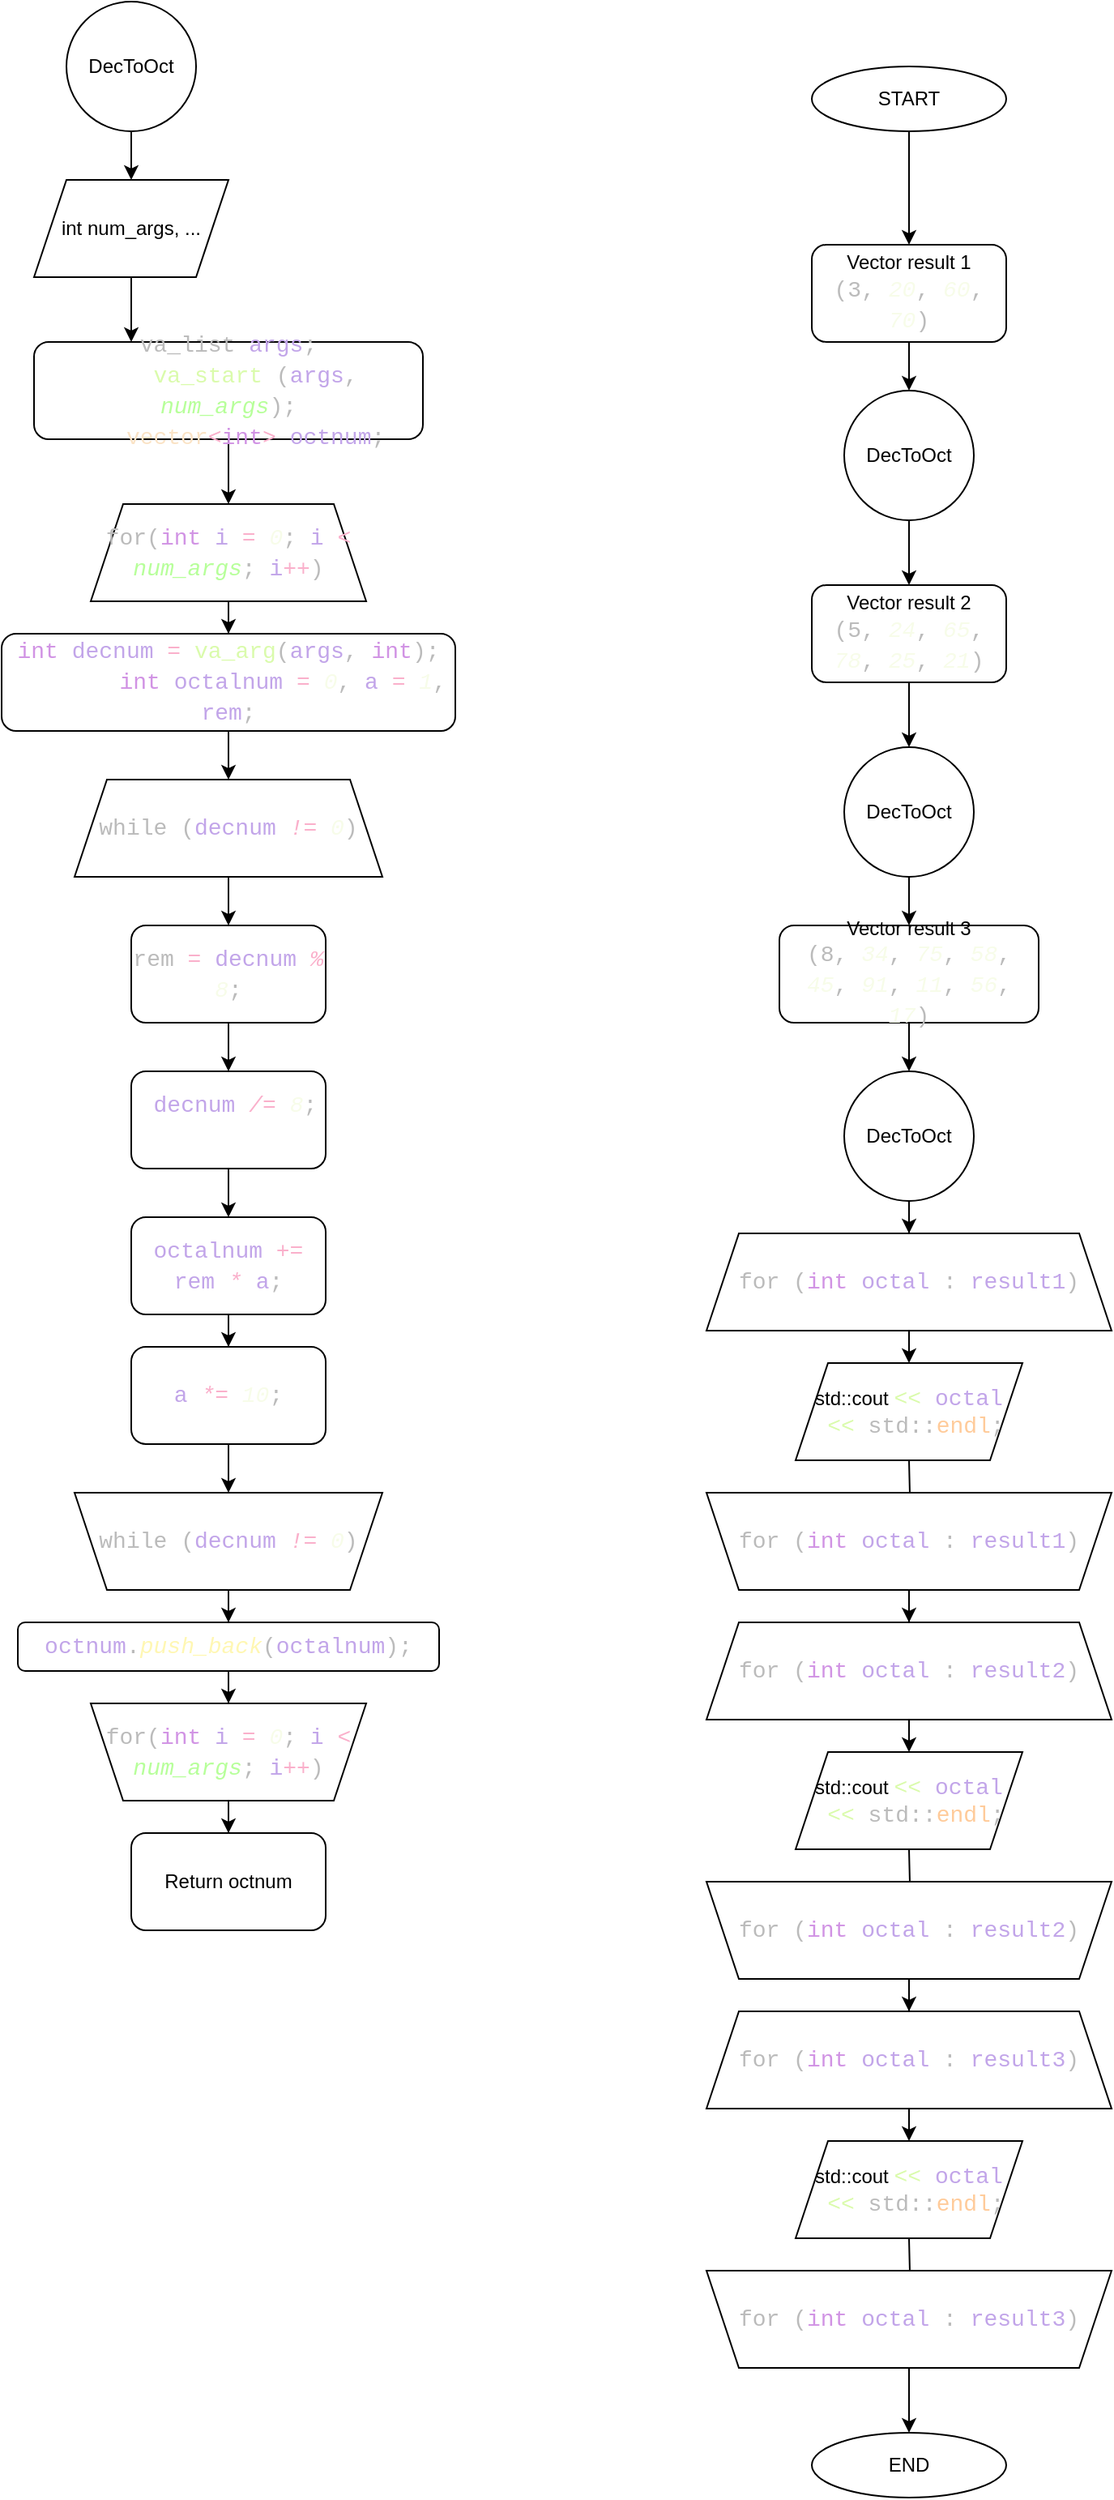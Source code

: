 <mxfile version="21.7.5" type="device">
  <diagram name="Сторінка-1" id="5yrO968oGv0XXTzRiIef">
    <mxGraphModel dx="2590" dy="1745" grid="1" gridSize="10" guides="1" tooltips="1" connect="1" arrows="1" fold="1" page="1" pageScale="1" pageWidth="827" pageHeight="1169" math="0" shadow="0">
      <root>
        <mxCell id="0" />
        <mxCell id="1" parent="0" />
        <mxCell id="MI_QVqifmA2h6uPWoU6A-3" value="" style="edgeStyle=orthogonalEdgeStyle;rounded=0;orthogonalLoop=1;jettySize=auto;html=1;" edge="1" parent="1" source="MI_QVqifmA2h6uPWoU6A-1" target="MI_QVqifmA2h6uPWoU6A-2">
          <mxGeometry relative="1" as="geometry" />
        </mxCell>
        <mxCell id="MI_QVqifmA2h6uPWoU6A-1" value="DecToOct&lt;br&gt;" style="ellipse;whiteSpace=wrap;html=1;aspect=fixed;" vertex="1" parent="1">
          <mxGeometry x="50" width="80" height="80" as="geometry" />
        </mxCell>
        <mxCell id="MI_QVqifmA2h6uPWoU6A-5" value="" style="edgeStyle=orthogonalEdgeStyle;rounded=0;orthogonalLoop=1;jettySize=auto;html=1;" edge="1" parent="1" source="MI_QVqifmA2h6uPWoU6A-2">
          <mxGeometry relative="1" as="geometry">
            <mxPoint x="90" y="210" as="targetPoint" />
          </mxGeometry>
        </mxCell>
        <mxCell id="MI_QVqifmA2h6uPWoU6A-2" value="int num_args, ..." style="shape=parallelogram;perimeter=parallelogramPerimeter;whiteSpace=wrap;html=1;fixedSize=1;" vertex="1" parent="1">
          <mxGeometry x="30" y="110" width="120" height="60" as="geometry" />
        </mxCell>
        <mxCell id="MI_QVqifmA2h6uPWoU6A-8" value="" style="edgeStyle=orthogonalEdgeStyle;rounded=0;orthogonalLoop=1;jettySize=auto;html=1;" edge="1" parent="1" source="MI_QVqifmA2h6uPWoU6A-6" target="MI_QVqifmA2h6uPWoU6A-7">
          <mxGeometry relative="1" as="geometry" />
        </mxCell>
        <mxCell id="MI_QVqifmA2h6uPWoU6A-6" value="&lt;div style=&quot;color: rgb(187, 187, 187); font-family: Consolas, &amp;quot;Courier New&amp;quot;, monospace; font-size: 14px; line-height: 19px;&quot;&gt;&lt;div style=&quot;&quot;&gt;va_list &lt;span style=&quot;color: rgb(194, 165, 233);&quot;&gt;args&lt;/span&gt;;&lt;/div&gt;&lt;div style=&quot;&quot;&gt;&amp;nbsp; &amp;nbsp; &lt;span style=&quot;color: #dafbac;&quot;&gt;va_start&lt;/span&gt; (&lt;span style=&quot;color: #c2a5e9;&quot;&gt;args&lt;/span&gt;, &lt;span style=&quot;color: #b7ff9a;font-style: italic;&quot;&gt;num_args&lt;/span&gt;);&lt;/div&gt;&lt;div style=&quot;&quot;&gt;&amp;nbsp; &amp;nbsp; &lt;span style=&quot;color: rgb(250, 227, 198);&quot;&gt;vector&lt;/span&gt;&lt;span style=&quot;color: rgb(250, 176, 203); font-style: italic;&quot;&gt;&amp;lt;&lt;/span&gt;&lt;span style=&quot;color: rgb(209, 147, 228);&quot;&gt;int&lt;/span&gt;&lt;span style=&quot;color: rgb(250, 176, 203); font-style: italic;&quot;&gt;&amp;gt;&lt;/span&gt; &lt;span style=&quot;color: rgb(194, 165, 233);&quot;&gt;octnum&lt;/span&gt;;&lt;/div&gt;&lt;/div&gt;" style="rounded=1;whiteSpace=wrap;html=1;" vertex="1" parent="1">
          <mxGeometry x="30" y="210" width="240" height="60" as="geometry" />
        </mxCell>
        <mxCell id="MI_QVqifmA2h6uPWoU6A-10" value="" style="edgeStyle=orthogonalEdgeStyle;rounded=0;orthogonalLoop=1;jettySize=auto;html=1;" edge="1" parent="1" source="MI_QVqifmA2h6uPWoU6A-7" target="MI_QVqifmA2h6uPWoU6A-9">
          <mxGeometry relative="1" as="geometry" />
        </mxCell>
        <mxCell id="MI_QVqifmA2h6uPWoU6A-7" value="&lt;div style=&quot;color: rgb(187, 187, 187); font-family: Consolas, &amp;quot;Courier New&amp;quot;, monospace; font-size: 14px; line-height: 19px;&quot;&gt;for(&lt;span style=&quot;color: rgb(209, 147, 228);&quot;&gt;int&lt;/span&gt; &lt;span style=&quot;color: rgb(194, 165, 233);&quot;&gt;i&lt;/span&gt; &lt;span style=&quot;color: rgb(250, 176, 203); font-style: italic;&quot;&gt;=&lt;/span&gt; &lt;span style=&quot;color: rgb(247, 252, 233); font-style: italic;&quot;&gt;0&lt;/span&gt;; &lt;span style=&quot;color: rgb(194, 165, 233);&quot;&gt;i&lt;/span&gt; &lt;span style=&quot;color: rgb(250, 176, 203); font-style: italic;&quot;&gt;&amp;lt;&lt;/span&gt; &lt;span style=&quot;color: rgb(183, 255, 154); font-style: italic;&quot;&gt;num_args&lt;/span&gt;; &lt;span style=&quot;color: rgb(194, 165, 233);&quot;&gt;i&lt;/span&gt;&lt;span style=&quot;color: rgb(250, 176, 203); font-style: italic;&quot;&gt;++&lt;/span&gt;)&lt;/div&gt;" style="shape=trapezoid;perimeter=trapezoidPerimeter;whiteSpace=wrap;html=1;fixedSize=1;" vertex="1" parent="1">
          <mxGeometry x="65" y="310" width="170" height="60" as="geometry" />
        </mxCell>
        <mxCell id="MI_QVqifmA2h6uPWoU6A-14" value="" style="edgeStyle=orthogonalEdgeStyle;rounded=0;orthogonalLoop=1;jettySize=auto;html=1;" edge="1" parent="1" source="MI_QVqifmA2h6uPWoU6A-9" target="MI_QVqifmA2h6uPWoU6A-13">
          <mxGeometry relative="1" as="geometry" />
        </mxCell>
        <mxCell id="MI_QVqifmA2h6uPWoU6A-9" value="&lt;br&gt;&lt;div style=&quot;color: rgb(187, 187, 187); font-family: Consolas, &amp;quot;Courier New&amp;quot;, monospace; font-weight: normal; font-size: 14px; line-height: 19px;&quot;&gt;&lt;div&gt;&lt;span style=&quot;color: #d193e4;&quot;&gt;int&lt;/span&gt;&lt;span style=&quot;color: #bbbbbb;&quot;&gt; &lt;/span&gt;&lt;span style=&quot;color: #c2a5e9;&quot;&gt;decnum&lt;/span&gt;&lt;span style=&quot;color: #bbbbbb;&quot;&gt; &lt;/span&gt;&lt;span style=&quot;color: #fab0cb;font-style: italic;&quot;&gt;=&lt;/span&gt;&lt;span style=&quot;color: #bbbbbb;&quot;&gt; &lt;/span&gt;&lt;span style=&quot;color: #dafbac;&quot;&gt;va_arg&lt;/span&gt;&lt;span style=&quot;color: #bbbbbb;&quot;&gt;(&lt;/span&gt;&lt;span style=&quot;color: #c2a5e9;&quot;&gt;args&lt;/span&gt;&lt;span style=&quot;color: #bbbbbb;&quot;&gt;, &lt;/span&gt;&lt;span style=&quot;color: #d193e4;&quot;&gt;int&lt;/span&gt;&lt;span style=&quot;color: #bbbbbb;&quot;&gt;);&lt;/span&gt;&lt;/div&gt;&lt;div&gt;&lt;span style=&quot;color: #bbbbbb;&quot;&gt;&amp;nbsp; &amp;nbsp; &amp;nbsp; &amp;nbsp; &lt;/span&gt;&lt;span style=&quot;color: #d193e4;&quot;&gt;int&lt;/span&gt;&lt;span style=&quot;color: #bbbbbb;&quot;&gt; &lt;/span&gt;&lt;span style=&quot;color: #c2a5e9;&quot;&gt;octalnum&lt;/span&gt;&lt;span style=&quot;color: #bbbbbb;&quot;&gt; &lt;/span&gt;&lt;span style=&quot;color: #fab0cb;font-style: italic;&quot;&gt;=&lt;/span&gt;&lt;span style=&quot;color: #bbbbbb;&quot;&gt; &lt;/span&gt;&lt;span style=&quot;color: #f7fce9;font-style: italic;&quot;&gt;0&lt;/span&gt;&lt;span style=&quot;color: #bbbbbb;&quot;&gt;, &lt;/span&gt;&lt;span style=&quot;color: #c2a5e9;&quot;&gt;a&lt;/span&gt;&lt;span style=&quot;color: #bbbbbb;&quot;&gt; &lt;/span&gt;&lt;span style=&quot;color: #fab0cb;font-style: italic;&quot;&gt;=&lt;/span&gt;&lt;span style=&quot;color: #bbbbbb;&quot;&gt; &lt;/span&gt;&lt;span style=&quot;color: #f7fce9;font-style: italic;&quot;&gt;1&lt;/span&gt;&lt;span style=&quot;color: #bbbbbb;&quot;&gt;, &lt;/span&gt;&lt;span style=&quot;color: #c2a5e9;&quot;&gt;rem&lt;/span&gt;&lt;span style=&quot;color: #bbbbbb;&quot;&gt;;&lt;/span&gt;&lt;/div&gt;&lt;/div&gt;&lt;br&gt;" style="rounded=1;whiteSpace=wrap;html=1;" vertex="1" parent="1">
          <mxGeometry x="10" y="390" width="280" height="60" as="geometry" />
        </mxCell>
        <mxCell id="MI_QVqifmA2h6uPWoU6A-16" value="" style="edgeStyle=orthogonalEdgeStyle;rounded=0;orthogonalLoop=1;jettySize=auto;html=1;" edge="1" parent="1" source="MI_QVqifmA2h6uPWoU6A-13" target="MI_QVqifmA2h6uPWoU6A-15">
          <mxGeometry relative="1" as="geometry" />
        </mxCell>
        <mxCell id="MI_QVqifmA2h6uPWoU6A-13" value="&lt;div style=&quot;color: rgb(187, 187, 187); font-family: Consolas, &amp;quot;Courier New&amp;quot;, monospace; font-size: 14px; line-height: 19px;&quot;&gt;while (&lt;span style=&quot;color: rgb(194, 165, 233);&quot;&gt;decnum&lt;/span&gt; &lt;span style=&quot;color: rgb(250, 176, 203); font-style: italic;&quot;&gt;!=&lt;/span&gt; &lt;span style=&quot;color: rgb(247, 252, 233); font-style: italic;&quot;&gt;0&lt;/span&gt;)&lt;/div&gt;" style="shape=trapezoid;perimeter=trapezoidPerimeter;whiteSpace=wrap;html=1;fixedSize=1;" vertex="1" parent="1">
          <mxGeometry x="55" y="480" width="190" height="60" as="geometry" />
        </mxCell>
        <mxCell id="MI_QVqifmA2h6uPWoU6A-18" value="" style="edgeStyle=orthogonalEdgeStyle;rounded=0;orthogonalLoop=1;jettySize=auto;html=1;" edge="1" parent="1" source="MI_QVqifmA2h6uPWoU6A-15" target="MI_QVqifmA2h6uPWoU6A-17">
          <mxGeometry relative="1" as="geometry" />
        </mxCell>
        <mxCell id="MI_QVqifmA2h6uPWoU6A-15" value="&lt;div style=&quot;color: rgb(187, 187, 187); font-family: Consolas, &amp;quot;Courier New&amp;quot;, monospace; font-size: 14px; line-height: 19px;&quot;&gt;rem &lt;span style=&quot;color: rgb(250, 176, 203); font-style: italic;&quot;&gt;=&lt;/span&gt; &lt;span style=&quot;color: rgb(194, 165, 233);&quot;&gt;decnum&lt;/span&gt; &lt;span style=&quot;color: rgb(250, 176, 203); font-style: italic;&quot;&gt;%&lt;/span&gt; &lt;span style=&quot;color: rgb(247, 252, 233); font-style: italic;&quot;&gt;8&lt;/span&gt;;&lt;/div&gt;" style="rounded=1;whiteSpace=wrap;html=1;" vertex="1" parent="1">
          <mxGeometry x="90" y="570" width="120" height="60" as="geometry" />
        </mxCell>
        <mxCell id="MI_QVqifmA2h6uPWoU6A-20" value="" style="edgeStyle=orthogonalEdgeStyle;rounded=0;orthogonalLoop=1;jettySize=auto;html=1;" edge="1" parent="1" source="MI_QVqifmA2h6uPWoU6A-17" target="MI_QVqifmA2h6uPWoU6A-19">
          <mxGeometry relative="1" as="geometry" />
        </mxCell>
        <mxCell id="MI_QVqifmA2h6uPWoU6A-17" value="&lt;br&gt;&lt;div style=&quot;color: rgb(187, 187, 187); font-family: Consolas, &amp;quot;Courier New&amp;quot;, monospace; font-weight: normal; font-size: 14px; line-height: 19px;&quot;&gt;&lt;div&gt;&lt;span style=&quot;color: #bbbbbb;&quot;&gt;&amp;nbsp;&lt;/span&gt;&lt;span style=&quot;color: #c2a5e9;&quot;&gt;decnum&lt;/span&gt;&lt;span style=&quot;color: #bbbbbb;&quot;&gt; &lt;/span&gt;&lt;span style=&quot;color: #fab0cb;font-style: italic;&quot;&gt;/=&lt;/span&gt;&lt;span style=&quot;color: #bbbbbb;&quot;&gt; &lt;/span&gt;&lt;span style=&quot;color: #f7fce9;font-style: italic;&quot;&gt;8&lt;/span&gt;&lt;span style=&quot;color: #bbbbbb;&quot;&gt;; &amp;nbsp;&lt;/span&gt;&lt;/div&gt;&lt;/div&gt;&lt;br&gt;" style="rounded=1;whiteSpace=wrap;html=1;" vertex="1" parent="1">
          <mxGeometry x="90" y="660" width="120" height="60" as="geometry" />
        </mxCell>
        <mxCell id="MI_QVqifmA2h6uPWoU6A-22" value="" style="edgeStyle=orthogonalEdgeStyle;rounded=0;orthogonalLoop=1;jettySize=auto;html=1;" edge="1" parent="1" source="MI_QVqifmA2h6uPWoU6A-19" target="MI_QVqifmA2h6uPWoU6A-21">
          <mxGeometry relative="1" as="geometry" />
        </mxCell>
        <mxCell id="MI_QVqifmA2h6uPWoU6A-19" value="&lt;br&gt;&lt;div style=&quot;color: rgb(187, 187, 187); font-family: Consolas, &amp;quot;Courier New&amp;quot;, monospace; font-weight: normal; font-size: 14px; line-height: 19px;&quot;&gt;&lt;div&gt;&lt;span style=&quot;color: #c2a5e9;&quot;&gt;octalnum&lt;/span&gt;&lt;span style=&quot;color: #bbbbbb;&quot;&gt; &lt;/span&gt;&lt;span style=&quot;color: #fab0cb;font-style: italic;&quot;&gt;+=&lt;/span&gt;&lt;span style=&quot;color: #bbbbbb;&quot;&gt; &lt;/span&gt;&lt;span style=&quot;color: #c2a5e9;&quot;&gt;rem&lt;/span&gt;&lt;span style=&quot;color: #bbbbbb;&quot;&gt; &lt;/span&gt;&lt;span style=&quot;color: #fab0cb;font-style: italic;&quot;&gt;*&lt;/span&gt;&lt;span style=&quot;color: #bbbbbb;&quot;&gt; &lt;/span&gt;&lt;span style=&quot;color: #c2a5e9;&quot;&gt;a&lt;/span&gt;&lt;span style=&quot;color: #bbbbbb;&quot;&gt;;&lt;/span&gt;&lt;/div&gt;&lt;/div&gt;&lt;br&gt;" style="rounded=1;whiteSpace=wrap;html=1;" vertex="1" parent="1">
          <mxGeometry x="90" y="750" width="120" height="60" as="geometry" />
        </mxCell>
        <mxCell id="MI_QVqifmA2h6uPWoU6A-24" value="" style="edgeStyle=orthogonalEdgeStyle;rounded=0;orthogonalLoop=1;jettySize=auto;html=1;" edge="1" parent="1" source="MI_QVqifmA2h6uPWoU6A-21" target="MI_QVqifmA2h6uPWoU6A-23">
          <mxGeometry relative="1" as="geometry" />
        </mxCell>
        <mxCell id="MI_QVqifmA2h6uPWoU6A-21" value="&lt;br&gt;&lt;div style=&quot;color: rgb(187, 187, 187); font-family: Consolas, &amp;quot;Courier New&amp;quot;, monospace; font-weight: normal; font-size: 14px; line-height: 19px;&quot;&gt;&lt;div&gt;&lt;span style=&quot;color: #c2a5e9;&quot;&gt;a&lt;/span&gt;&lt;span style=&quot;color: #bbbbbb;&quot;&gt; &lt;/span&gt;&lt;span style=&quot;color: #fab0cb;font-style: italic;&quot;&gt;*=&lt;/span&gt;&lt;span style=&quot;color: #bbbbbb;&quot;&gt; &lt;/span&gt;&lt;span style=&quot;color: #f7fce9;font-style: italic;&quot;&gt;10&lt;/span&gt;&lt;span style=&quot;color: #bbbbbb;&quot;&gt;;&lt;/span&gt;&lt;/div&gt;&lt;/div&gt;&lt;br&gt;" style="whiteSpace=wrap;html=1;rounded=1;" vertex="1" parent="1">
          <mxGeometry x="90" y="830" width="120" height="60" as="geometry" />
        </mxCell>
        <mxCell id="MI_QVqifmA2h6uPWoU6A-26" value="" style="edgeStyle=orthogonalEdgeStyle;rounded=0;orthogonalLoop=1;jettySize=auto;html=1;" edge="1" parent="1" source="MI_QVqifmA2h6uPWoU6A-23" target="MI_QVqifmA2h6uPWoU6A-25">
          <mxGeometry relative="1" as="geometry" />
        </mxCell>
        <mxCell id="MI_QVqifmA2h6uPWoU6A-23" value="&lt;div style=&quot;color: rgb(187, 187, 187); font-family: Consolas, &amp;quot;Courier New&amp;quot;, monospace; font-size: 14px; line-height: 19px;&quot;&gt;while (&lt;span style=&quot;color: rgb(194, 165, 233);&quot;&gt;decnum&lt;/span&gt; &lt;span style=&quot;color: rgb(250, 176, 203); font-style: italic;&quot;&gt;!=&lt;/span&gt; &lt;span style=&quot;color: rgb(247, 252, 233); font-style: italic;&quot;&gt;0&lt;/span&gt;)&lt;/div&gt;" style="shape=trapezoid;perimeter=trapezoidPerimeter;whiteSpace=wrap;html=1;fixedSize=1;direction=west;" vertex="1" parent="1">
          <mxGeometry x="55" y="920" width="190" height="60" as="geometry" />
        </mxCell>
        <mxCell id="MI_QVqifmA2h6uPWoU6A-30" value="" style="edgeStyle=orthogonalEdgeStyle;rounded=0;orthogonalLoop=1;jettySize=auto;html=1;" edge="1" parent="1" source="MI_QVqifmA2h6uPWoU6A-25" target="MI_QVqifmA2h6uPWoU6A-29">
          <mxGeometry relative="1" as="geometry" />
        </mxCell>
        <mxCell id="MI_QVqifmA2h6uPWoU6A-25" value="&lt;br&gt;&lt;div style=&quot;color: rgb(187, 187, 187); font-family: Consolas, &amp;quot;Courier New&amp;quot;, monospace; font-weight: normal; font-size: 14px; line-height: 19px;&quot;&gt;&lt;div&gt;&lt;span style=&quot;color: #c2a5e9;&quot;&gt;octnum&lt;/span&gt;&lt;span style=&quot;color: #bbbbbb;&quot;&gt;.&lt;/span&gt;&lt;span style=&quot;color: #fff7b3;font-style: italic;&quot;&gt;push_back&lt;/span&gt;&lt;span style=&quot;color: #bbbbbb;&quot;&gt;(&lt;/span&gt;&lt;span style=&quot;color: #c2a5e9;&quot;&gt;octalnum&lt;/span&gt;&lt;span style=&quot;color: #bbbbbb;&quot;&gt;);&lt;/span&gt;&lt;/div&gt;&lt;/div&gt;&lt;br&gt;" style="rounded=1;whiteSpace=wrap;html=1;" vertex="1" parent="1">
          <mxGeometry x="20" y="1000" width="260" height="30" as="geometry" />
        </mxCell>
        <mxCell id="MI_QVqifmA2h6uPWoU6A-32" value="" style="edgeStyle=orthogonalEdgeStyle;rounded=0;orthogonalLoop=1;jettySize=auto;html=1;" edge="1" parent="1" source="MI_QVqifmA2h6uPWoU6A-29" target="MI_QVqifmA2h6uPWoU6A-31">
          <mxGeometry relative="1" as="geometry" />
        </mxCell>
        <mxCell id="MI_QVqifmA2h6uPWoU6A-29" value="&lt;div style=&quot;color: rgb(187, 187, 187); font-family: Consolas, &amp;quot;Courier New&amp;quot;, monospace; font-size: 14px; line-height: 19px;&quot;&gt;for(&lt;span style=&quot;color: rgb(209, 147, 228);&quot;&gt;int&lt;/span&gt; &lt;span style=&quot;color: rgb(194, 165, 233);&quot;&gt;i&lt;/span&gt; &lt;span style=&quot;color: rgb(250, 176, 203); font-style: italic;&quot;&gt;=&lt;/span&gt; &lt;span style=&quot;color: rgb(247, 252, 233); font-style: italic;&quot;&gt;0&lt;/span&gt;; &lt;span style=&quot;color: rgb(194, 165, 233);&quot;&gt;i&lt;/span&gt; &lt;span style=&quot;color: rgb(250, 176, 203); font-style: italic;&quot;&gt;&amp;lt;&lt;/span&gt; &lt;span style=&quot;color: rgb(183, 255, 154); font-style: italic;&quot;&gt;num_args&lt;/span&gt;; &lt;span style=&quot;color: rgb(194, 165, 233);&quot;&gt;i&lt;/span&gt;&lt;span style=&quot;color: rgb(250, 176, 203); font-style: italic;&quot;&gt;++&lt;/span&gt;)&lt;/div&gt;" style="shape=trapezoid;perimeter=trapezoidPerimeter;whiteSpace=wrap;html=1;fixedSize=1;direction=west;" vertex="1" parent="1">
          <mxGeometry x="65" y="1050" width="170" height="60" as="geometry" />
        </mxCell>
        <mxCell id="MI_QVqifmA2h6uPWoU6A-31" value="Return&amp;nbsp;octnum" style="rounded=1;whiteSpace=wrap;html=1;" vertex="1" parent="1">
          <mxGeometry x="90" y="1130" width="120" height="60" as="geometry" />
        </mxCell>
        <mxCell id="MI_QVqifmA2h6uPWoU6A-35" value="" style="edgeStyle=orthogonalEdgeStyle;rounded=0;orthogonalLoop=1;jettySize=auto;html=1;" edge="1" parent="1" source="MI_QVqifmA2h6uPWoU6A-33" target="MI_QVqifmA2h6uPWoU6A-34">
          <mxGeometry relative="1" as="geometry" />
        </mxCell>
        <mxCell id="MI_QVqifmA2h6uPWoU6A-33" value="START&lt;br&gt;" style="ellipse;whiteSpace=wrap;html=1;" vertex="1" parent="1">
          <mxGeometry x="510" y="40" width="120" height="40" as="geometry" />
        </mxCell>
        <mxCell id="MI_QVqifmA2h6uPWoU6A-41" value="" style="edgeStyle=orthogonalEdgeStyle;rounded=0;orthogonalLoop=1;jettySize=auto;html=1;" edge="1" parent="1" source="MI_QVqifmA2h6uPWoU6A-34" target="MI_QVqifmA2h6uPWoU6A-38">
          <mxGeometry relative="1" as="geometry" />
        </mxCell>
        <mxCell id="MI_QVqifmA2h6uPWoU6A-34" value="Vector result 1&lt;br&gt;&lt;div style=&quot;color: rgb(187, 187, 187); font-family: Consolas, &amp;quot;Courier New&amp;quot;, monospace; font-size: 14px; line-height: 19px;&quot;&gt;(3, &lt;span style=&quot;color: rgb(247, 252, 233); font-style: italic;&quot;&gt;20&lt;/span&gt;, &lt;span style=&quot;color: rgb(247, 252, 233); font-style: italic;&quot;&gt;60&lt;/span&gt;, &lt;span style=&quot;color: rgb(247, 252, 233); font-style: italic;&quot;&gt;70&lt;/span&gt;)&lt;/div&gt;" style="rounded=1;whiteSpace=wrap;html=1;" vertex="1" parent="1">
          <mxGeometry x="510" y="150" width="120" height="60" as="geometry" />
        </mxCell>
        <mxCell id="MI_QVqifmA2h6uPWoU6A-40" value="" style="edgeStyle=orthogonalEdgeStyle;rounded=0;orthogonalLoop=1;jettySize=auto;html=1;" edge="1" parent="1" source="MI_QVqifmA2h6uPWoU6A-38" target="MI_QVqifmA2h6uPWoU6A-39">
          <mxGeometry relative="1" as="geometry" />
        </mxCell>
        <mxCell id="MI_QVqifmA2h6uPWoU6A-38" value="DecToOct&lt;br&gt;" style="ellipse;whiteSpace=wrap;html=1;aspect=fixed;" vertex="1" parent="1">
          <mxGeometry x="530" y="240" width="80" height="80" as="geometry" />
        </mxCell>
        <mxCell id="MI_QVqifmA2h6uPWoU6A-43" value="" style="edgeStyle=orthogonalEdgeStyle;rounded=0;orthogonalLoop=1;jettySize=auto;html=1;" edge="1" parent="1" source="MI_QVqifmA2h6uPWoU6A-39" target="MI_QVqifmA2h6uPWoU6A-42">
          <mxGeometry relative="1" as="geometry" />
        </mxCell>
        <mxCell id="MI_QVqifmA2h6uPWoU6A-39" value="Vector result 2&lt;br&gt;&lt;div style=&quot;color: rgb(187, 187, 187); font-family: Consolas, &amp;quot;Courier New&amp;quot;, monospace; font-size: 14px; line-height: 19px;&quot;&gt;&lt;div style=&quot;line-height: 19px;&quot;&gt;(5, &lt;span style=&quot;color: rgb(247, 252, 233); font-style: italic;&quot;&gt;24&lt;/span&gt;, &lt;span style=&quot;color: rgb(247, 252, 233); font-style: italic;&quot;&gt;65&lt;/span&gt;, &lt;span style=&quot;color: rgb(247, 252, 233); font-style: italic;&quot;&gt;78&lt;/span&gt;, &lt;span style=&quot;color: rgb(247, 252, 233); font-style: italic;&quot;&gt;25&lt;/span&gt;, &lt;span style=&quot;color: rgb(247, 252, 233); font-style: italic;&quot;&gt;21&lt;/span&gt;)&lt;/div&gt;&lt;/div&gt;" style="rounded=1;whiteSpace=wrap;html=1;" vertex="1" parent="1">
          <mxGeometry x="510" y="360" width="120" height="60" as="geometry" />
        </mxCell>
        <mxCell id="MI_QVqifmA2h6uPWoU6A-45" value="" style="edgeStyle=orthogonalEdgeStyle;rounded=0;orthogonalLoop=1;jettySize=auto;html=1;" edge="1" parent="1" source="MI_QVqifmA2h6uPWoU6A-42" target="MI_QVqifmA2h6uPWoU6A-44">
          <mxGeometry relative="1" as="geometry" />
        </mxCell>
        <mxCell id="MI_QVqifmA2h6uPWoU6A-42" value="DecToOct&lt;br&gt;" style="ellipse;whiteSpace=wrap;html=1;aspect=fixed;" vertex="1" parent="1">
          <mxGeometry x="530" y="460" width="80" height="80" as="geometry" />
        </mxCell>
        <mxCell id="MI_QVqifmA2h6uPWoU6A-47" value="" style="edgeStyle=orthogonalEdgeStyle;rounded=0;orthogonalLoop=1;jettySize=auto;html=1;" edge="1" parent="1" source="MI_QVqifmA2h6uPWoU6A-44" target="MI_QVqifmA2h6uPWoU6A-46">
          <mxGeometry relative="1" as="geometry" />
        </mxCell>
        <mxCell id="MI_QVqifmA2h6uPWoU6A-44" value="Vector result 3&lt;br&gt;&lt;div style=&quot;color: rgb(187, 187, 187); font-family: Consolas, &amp;quot;Courier New&amp;quot;, monospace; font-size: 14px; line-height: 19px;&quot;&gt;&lt;div style=&quot;line-height: 19px;&quot;&gt;(8, &lt;span style=&quot;color: rgb(247, 252, 233); font-style: italic;&quot;&gt;34&lt;/span&gt;, &lt;span style=&quot;color: rgb(247, 252, 233); font-style: italic;&quot;&gt;75&lt;/span&gt;, &lt;span style=&quot;color: rgb(247, 252, 233); font-style: italic;&quot;&gt;58&lt;/span&gt;, &lt;span style=&quot;color: rgb(247, 252, 233); font-style: italic;&quot;&gt;45&lt;/span&gt;, &lt;span style=&quot;color: rgb(247, 252, 233); font-style: italic;&quot;&gt;91&lt;/span&gt;, &lt;span style=&quot;color: rgb(247, 252, 233); font-style: italic;&quot;&gt;11&lt;/span&gt;, &lt;span style=&quot;color: rgb(247, 252, 233); font-style: italic;&quot;&gt;56&lt;/span&gt;, &lt;span style=&quot;color: rgb(247, 252, 233); font-style: italic;&quot;&gt;17&lt;/span&gt;)&lt;/div&gt;&lt;/div&gt;" style="rounded=1;whiteSpace=wrap;html=1;" vertex="1" parent="1">
          <mxGeometry x="490" y="570" width="160" height="60" as="geometry" />
        </mxCell>
        <mxCell id="MI_QVqifmA2h6uPWoU6A-49" value="" style="edgeStyle=orthogonalEdgeStyle;rounded=0;orthogonalLoop=1;jettySize=auto;html=1;" edge="1" parent="1" source="MI_QVqifmA2h6uPWoU6A-46" target="MI_QVqifmA2h6uPWoU6A-48">
          <mxGeometry relative="1" as="geometry" />
        </mxCell>
        <mxCell id="MI_QVqifmA2h6uPWoU6A-46" value="DecToOct&lt;br&gt;" style="ellipse;whiteSpace=wrap;html=1;aspect=fixed;" vertex="1" parent="1">
          <mxGeometry x="530" y="660" width="80" height="80" as="geometry" />
        </mxCell>
        <mxCell id="MI_QVqifmA2h6uPWoU6A-52" value="" style="edgeStyle=orthogonalEdgeStyle;rounded=0;orthogonalLoop=1;jettySize=auto;html=1;" edge="1" parent="1" source="MI_QVqifmA2h6uPWoU6A-48">
          <mxGeometry relative="1" as="geometry">
            <mxPoint x="570" y="840" as="targetPoint" />
          </mxGeometry>
        </mxCell>
        <mxCell id="MI_QVqifmA2h6uPWoU6A-48" value="&lt;div style=&quot;color: rgb(187, 187, 187); font-family: Consolas, &amp;quot;Courier New&amp;quot;, monospace; font-size: 14px; line-height: 19px;&quot;&gt;for (&lt;span style=&quot;color: rgb(209, 147, 228);&quot;&gt;int&lt;/span&gt; &lt;span style=&quot;color: rgb(194, 165, 233);&quot;&gt;octal&lt;/span&gt; : &lt;span style=&quot;color: rgb(194, 165, 233);&quot;&gt;result1&lt;/span&gt;)&lt;/div&gt;" style="shape=trapezoid;perimeter=trapezoidPerimeter;whiteSpace=wrap;html=1;fixedSize=1;" vertex="1" parent="1">
          <mxGeometry x="445" y="760" width="250" height="60" as="geometry" />
        </mxCell>
        <mxCell id="MI_QVqifmA2h6uPWoU6A-54" value="" style="edgeStyle=orthogonalEdgeStyle;rounded=0;orthogonalLoop=1;jettySize=auto;html=1;" edge="1" parent="1" target="MI_QVqifmA2h6uPWoU6A-53">
          <mxGeometry relative="1" as="geometry">
            <mxPoint x="570" y="900" as="sourcePoint" />
          </mxGeometry>
        </mxCell>
        <mxCell id="MI_QVqifmA2h6uPWoU6A-71" style="edgeStyle=orthogonalEdgeStyle;rounded=0;orthogonalLoop=1;jettySize=auto;html=1;entryX=0.5;entryY=0;entryDx=0;entryDy=0;" edge="1" parent="1" source="MI_QVqifmA2h6uPWoU6A-53" target="MI_QVqifmA2h6uPWoU6A-60">
          <mxGeometry relative="1" as="geometry" />
        </mxCell>
        <mxCell id="MI_QVqifmA2h6uPWoU6A-53" value="&lt;div style=&quot;color: rgb(187, 187, 187); font-family: Consolas, &amp;quot;Courier New&amp;quot;, monospace; font-size: 14px; line-height: 19px;&quot;&gt;for (&lt;span style=&quot;color: rgb(209, 147, 228);&quot;&gt;int&lt;/span&gt; &lt;span style=&quot;color: rgb(194, 165, 233);&quot;&gt;octal&lt;/span&gt; : &lt;span style=&quot;color: rgb(194, 165, 233);&quot;&gt;result1&lt;/span&gt;)&lt;/div&gt;" style="shape=trapezoid;perimeter=trapezoidPerimeter;whiteSpace=wrap;html=1;fixedSize=1;direction=west;" vertex="1" parent="1">
          <mxGeometry x="445" y="920" width="250" height="60" as="geometry" />
        </mxCell>
        <mxCell id="MI_QVqifmA2h6uPWoU6A-59" value="" style="edgeStyle=orthogonalEdgeStyle;rounded=0;orthogonalLoop=1;jettySize=auto;html=1;" edge="1" parent="1" source="MI_QVqifmA2h6uPWoU6A-60">
          <mxGeometry relative="1" as="geometry">
            <mxPoint x="570" y="1080" as="targetPoint" />
          </mxGeometry>
        </mxCell>
        <mxCell id="MI_QVqifmA2h6uPWoU6A-60" value="&lt;div style=&quot;color: rgb(187, 187, 187); font-family: Consolas, &amp;quot;Courier New&amp;quot;, monospace; font-size: 14px; line-height: 19px;&quot;&gt;for (&lt;span style=&quot;color: rgb(209, 147, 228);&quot;&gt;int&lt;/span&gt; &lt;span style=&quot;color: rgb(194, 165, 233);&quot;&gt;octal&lt;/span&gt; : &lt;span style=&quot;color: rgb(194, 165, 233);&quot;&gt;result2&lt;/span&gt;)&lt;/div&gt;" style="shape=trapezoid;perimeter=trapezoidPerimeter;whiteSpace=wrap;html=1;fixedSize=1;" vertex="1" parent="1">
          <mxGeometry x="445" y="1000" width="250" height="60" as="geometry" />
        </mxCell>
        <mxCell id="MI_QVqifmA2h6uPWoU6A-61" value="" style="edgeStyle=orthogonalEdgeStyle;rounded=0;orthogonalLoop=1;jettySize=auto;html=1;" edge="1" parent="1" target="MI_QVqifmA2h6uPWoU6A-63">
          <mxGeometry relative="1" as="geometry">
            <mxPoint x="570" y="1140.0" as="sourcePoint" />
          </mxGeometry>
        </mxCell>
        <mxCell id="MI_QVqifmA2h6uPWoU6A-72" style="edgeStyle=orthogonalEdgeStyle;rounded=0;orthogonalLoop=1;jettySize=auto;html=1;entryX=0.5;entryY=0;entryDx=0;entryDy=0;" edge="1" parent="1" source="MI_QVqifmA2h6uPWoU6A-63" target="MI_QVqifmA2h6uPWoU6A-65">
          <mxGeometry relative="1" as="geometry" />
        </mxCell>
        <mxCell id="MI_QVqifmA2h6uPWoU6A-63" value="&lt;div style=&quot;color: rgb(187, 187, 187); font-family: Consolas, &amp;quot;Courier New&amp;quot;, monospace; font-size: 14px; line-height: 19px;&quot;&gt;for (&lt;span style=&quot;color: rgb(209, 147, 228);&quot;&gt;int&lt;/span&gt; &lt;span style=&quot;color: rgb(194, 165, 233);&quot;&gt;octal&lt;/span&gt; : &lt;span style=&quot;color: rgb(194, 165, 233);&quot;&gt;result2&lt;/span&gt;)&lt;/div&gt;" style="shape=trapezoid;perimeter=trapezoidPerimeter;whiteSpace=wrap;html=1;fixedSize=1;direction=west;" vertex="1" parent="1">
          <mxGeometry x="445" y="1160" width="250" height="60" as="geometry" />
        </mxCell>
        <mxCell id="MI_QVqifmA2h6uPWoU6A-64" value="" style="edgeStyle=orthogonalEdgeStyle;rounded=0;orthogonalLoop=1;jettySize=auto;html=1;" edge="1" parent="1" source="MI_QVqifmA2h6uPWoU6A-65">
          <mxGeometry relative="1" as="geometry">
            <mxPoint x="570" y="1320.0" as="targetPoint" />
          </mxGeometry>
        </mxCell>
        <mxCell id="MI_QVqifmA2h6uPWoU6A-65" value="&lt;div style=&quot;color: rgb(187, 187, 187); font-family: Consolas, &amp;quot;Courier New&amp;quot;, monospace; font-size: 14px; line-height: 19px;&quot;&gt;for (&lt;span style=&quot;color: rgb(209, 147, 228);&quot;&gt;int&lt;/span&gt; &lt;span style=&quot;color: rgb(194, 165, 233);&quot;&gt;octal&lt;/span&gt; : &lt;span style=&quot;color: rgb(194, 165, 233);&quot;&gt;result3&lt;/span&gt;)&lt;/div&gt;" style="shape=trapezoid;perimeter=trapezoidPerimeter;whiteSpace=wrap;html=1;fixedSize=1;" vertex="1" parent="1">
          <mxGeometry x="445" y="1240" width="250" height="60" as="geometry" />
        </mxCell>
        <mxCell id="MI_QVqifmA2h6uPWoU6A-66" value="" style="edgeStyle=orthogonalEdgeStyle;rounded=0;orthogonalLoop=1;jettySize=auto;html=1;" edge="1" parent="1" target="MI_QVqifmA2h6uPWoU6A-68">
          <mxGeometry relative="1" as="geometry">
            <mxPoint x="570" y="1380.0" as="sourcePoint" />
          </mxGeometry>
        </mxCell>
        <mxCell id="MI_QVqifmA2h6uPWoU6A-77" value="" style="edgeStyle=orthogonalEdgeStyle;rounded=0;orthogonalLoop=1;jettySize=auto;html=1;" edge="1" parent="1" source="MI_QVqifmA2h6uPWoU6A-68" target="MI_QVqifmA2h6uPWoU6A-76">
          <mxGeometry relative="1" as="geometry" />
        </mxCell>
        <mxCell id="MI_QVqifmA2h6uPWoU6A-68" value="&lt;div style=&quot;color: rgb(187, 187, 187); font-family: Consolas, &amp;quot;Courier New&amp;quot;, monospace; font-size: 14px; line-height: 19px;&quot;&gt;for (&lt;span style=&quot;color: rgb(209, 147, 228);&quot;&gt;int&lt;/span&gt; &lt;span style=&quot;color: rgb(194, 165, 233);&quot;&gt;octal&lt;/span&gt; : &lt;span style=&quot;color: rgb(194, 165, 233);&quot;&gt;result3&lt;/span&gt;)&lt;/div&gt;" style="shape=trapezoid;perimeter=trapezoidPerimeter;whiteSpace=wrap;html=1;fixedSize=1;direction=west;" vertex="1" parent="1">
          <mxGeometry x="445" y="1400" width="250" height="60" as="geometry" />
        </mxCell>
        <mxCell id="MI_QVqifmA2h6uPWoU6A-73" value="std::cout&amp;nbsp;&lt;span style=&quot;font-family: Consolas, &amp;quot;Courier New&amp;quot;, monospace; font-size: 14px; color: rgb(218, 251, 172); font-style: italic;&quot;&gt;&amp;lt;&amp;lt;&lt;/span&gt;&lt;span style=&quot;color: rgb(187, 187, 187); font-family: Consolas, &amp;quot;Courier New&amp;quot;, monospace; font-size: 14px;&quot;&gt;&amp;nbsp;&lt;/span&gt;&lt;span style=&quot;font-family: Consolas, &amp;quot;Courier New&amp;quot;, monospace; font-size: 14px; color: rgb(194, 165, 233);&quot;&gt;octal&lt;br&gt;&lt;/span&gt;&lt;span style=&quot;color: rgb(187, 187, 187); font-family: Consolas, &amp;quot;Courier New&amp;quot;, monospace; font-size: 14px;&quot;&gt;&amp;nbsp;&lt;/span&gt;&lt;span style=&quot;font-family: Consolas, &amp;quot;Courier New&amp;quot;, monospace; font-size: 14px; color: rgb(218, 251, 172); font-style: italic;&quot;&gt;&amp;lt;&amp;lt;&lt;/span&gt;&lt;span style=&quot;color: rgb(187, 187, 187); font-family: Consolas, &amp;quot;Courier New&amp;quot;, monospace; font-size: 14px;&quot;&gt;&amp;nbsp;std::&lt;/span&gt;&lt;span style=&quot;font-family: Consolas, &amp;quot;Courier New&amp;quot;, monospace; font-size: 14px; color: rgb(255, 203, 154);&quot;&gt;endl&lt;/span&gt;&lt;span style=&quot;color: rgb(187, 187, 187); font-family: Consolas, &amp;quot;Courier New&amp;quot;, monospace; font-size: 14px;&quot;&gt;;&lt;/span&gt;" style="shape=parallelogram;perimeter=parallelogramPerimeter;whiteSpace=wrap;html=1;fixedSize=1;" vertex="1" parent="1">
          <mxGeometry x="500" y="840" width="140" height="60" as="geometry" />
        </mxCell>
        <mxCell id="MI_QVqifmA2h6uPWoU6A-74" value="std::cout&amp;nbsp;&lt;span style=&quot;font-family: Consolas, &amp;quot;Courier New&amp;quot;, monospace; font-size: 14px; color: rgb(218, 251, 172); font-style: italic;&quot;&gt;&amp;lt;&amp;lt;&lt;/span&gt;&lt;span style=&quot;color: rgb(187, 187, 187); font-family: Consolas, &amp;quot;Courier New&amp;quot;, monospace; font-size: 14px;&quot;&gt;&amp;nbsp;&lt;/span&gt;&lt;span style=&quot;font-family: Consolas, &amp;quot;Courier New&amp;quot;, monospace; font-size: 14px; color: rgb(194, 165, 233);&quot;&gt;octal&lt;br&gt;&lt;/span&gt;&lt;span style=&quot;color: rgb(187, 187, 187); font-family: Consolas, &amp;quot;Courier New&amp;quot;, monospace; font-size: 14px;&quot;&gt;&amp;nbsp;&lt;/span&gt;&lt;span style=&quot;font-family: Consolas, &amp;quot;Courier New&amp;quot;, monospace; font-size: 14px; color: rgb(218, 251, 172); font-style: italic;&quot;&gt;&amp;lt;&amp;lt;&lt;/span&gt;&lt;span style=&quot;color: rgb(187, 187, 187); font-family: Consolas, &amp;quot;Courier New&amp;quot;, monospace; font-size: 14px;&quot;&gt;&amp;nbsp;std::&lt;/span&gt;&lt;span style=&quot;font-family: Consolas, &amp;quot;Courier New&amp;quot;, monospace; font-size: 14px; color: rgb(255, 203, 154);&quot;&gt;endl&lt;/span&gt;&lt;span style=&quot;color: rgb(187, 187, 187); font-family: Consolas, &amp;quot;Courier New&amp;quot;, monospace; font-size: 14px;&quot;&gt;;&lt;/span&gt;" style="shape=parallelogram;perimeter=parallelogramPerimeter;whiteSpace=wrap;html=1;fixedSize=1;" vertex="1" parent="1">
          <mxGeometry x="500" y="1080" width="140" height="60" as="geometry" />
        </mxCell>
        <mxCell id="MI_QVqifmA2h6uPWoU6A-75" value="std::cout&amp;nbsp;&lt;span style=&quot;font-family: Consolas, &amp;quot;Courier New&amp;quot;, monospace; font-size: 14px; color: rgb(218, 251, 172); font-style: italic;&quot;&gt;&amp;lt;&amp;lt;&lt;/span&gt;&lt;span style=&quot;color: rgb(187, 187, 187); font-family: Consolas, &amp;quot;Courier New&amp;quot;, monospace; font-size: 14px;&quot;&gt;&amp;nbsp;&lt;/span&gt;&lt;span style=&quot;font-family: Consolas, &amp;quot;Courier New&amp;quot;, monospace; font-size: 14px; color: rgb(194, 165, 233);&quot;&gt;octal&lt;br&gt;&lt;/span&gt;&lt;span style=&quot;color: rgb(187, 187, 187); font-family: Consolas, &amp;quot;Courier New&amp;quot;, monospace; font-size: 14px;&quot;&gt;&amp;nbsp;&lt;/span&gt;&lt;span style=&quot;font-family: Consolas, &amp;quot;Courier New&amp;quot;, monospace; font-size: 14px; color: rgb(218, 251, 172); font-style: italic;&quot;&gt;&amp;lt;&amp;lt;&lt;/span&gt;&lt;span style=&quot;color: rgb(187, 187, 187); font-family: Consolas, &amp;quot;Courier New&amp;quot;, monospace; font-size: 14px;&quot;&gt;&amp;nbsp;std::&lt;/span&gt;&lt;span style=&quot;font-family: Consolas, &amp;quot;Courier New&amp;quot;, monospace; font-size: 14px; color: rgb(255, 203, 154);&quot;&gt;endl&lt;/span&gt;&lt;span style=&quot;color: rgb(187, 187, 187); font-family: Consolas, &amp;quot;Courier New&amp;quot;, monospace; font-size: 14px;&quot;&gt;;&lt;/span&gt;" style="shape=parallelogram;perimeter=parallelogramPerimeter;whiteSpace=wrap;html=1;fixedSize=1;" vertex="1" parent="1">
          <mxGeometry x="500" y="1320" width="140" height="60" as="geometry" />
        </mxCell>
        <mxCell id="MI_QVqifmA2h6uPWoU6A-76" value="END" style="ellipse;whiteSpace=wrap;html=1;" vertex="1" parent="1">
          <mxGeometry x="510" y="1500" width="120" height="40" as="geometry" />
        </mxCell>
      </root>
    </mxGraphModel>
  </diagram>
</mxfile>
